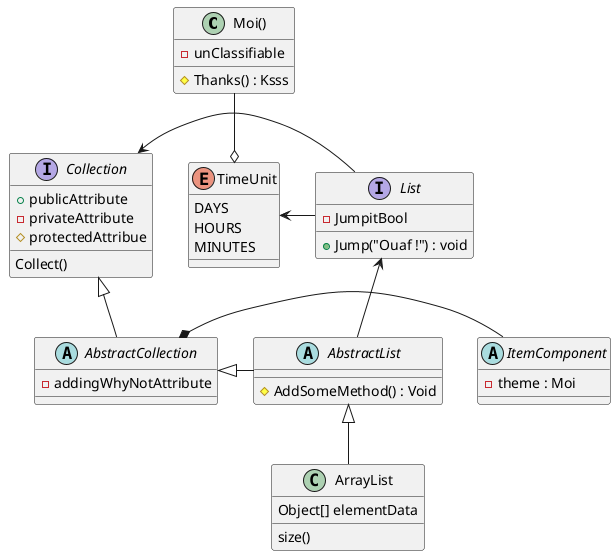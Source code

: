 @startuml
'https://plantuml.com/class-diagram

class Moi() {
    - unClassifiable
    # Thanks() : Ksss
}
'True ! ( Weak bonded with Time Unit )
"Moi()" -down-o TimeUnit
' These work too (any combination)
'Moi *-down-* TimeUnit
'Moi -down-+ TimeUnit
'Moi -down-# TimeUnit



abstract class AbstractList {
    # AddSomeMethod() : Void
}
abstract AbstractCollection {
    - addingWhyNotAttribute
}
interface List {
    - JumpitBool
    + Jump("Ouaf !") : void
    }
interface Collection {
    + publicAttribute
    - privateAttribute
    # protectedAttribue
    Collect()
    }

abstract ItemComponent {
    - theme : Moi
}

' Bottom didn't work... (the rabbit)
AbstractCollection *-Right- ItemComponent

List <-- AbstractList
Collection <|-- AbstractCollection
Collection <- List
AbstractCollection <|- AbstractList
AbstractList <|-- ArrayList

class ArrayList {
Object[] elementData
size()
}
enum TimeUnit {
DAYS
HOURS
MINUTES
}

' nice jump !
TimeUnit <-right- List
@enduml